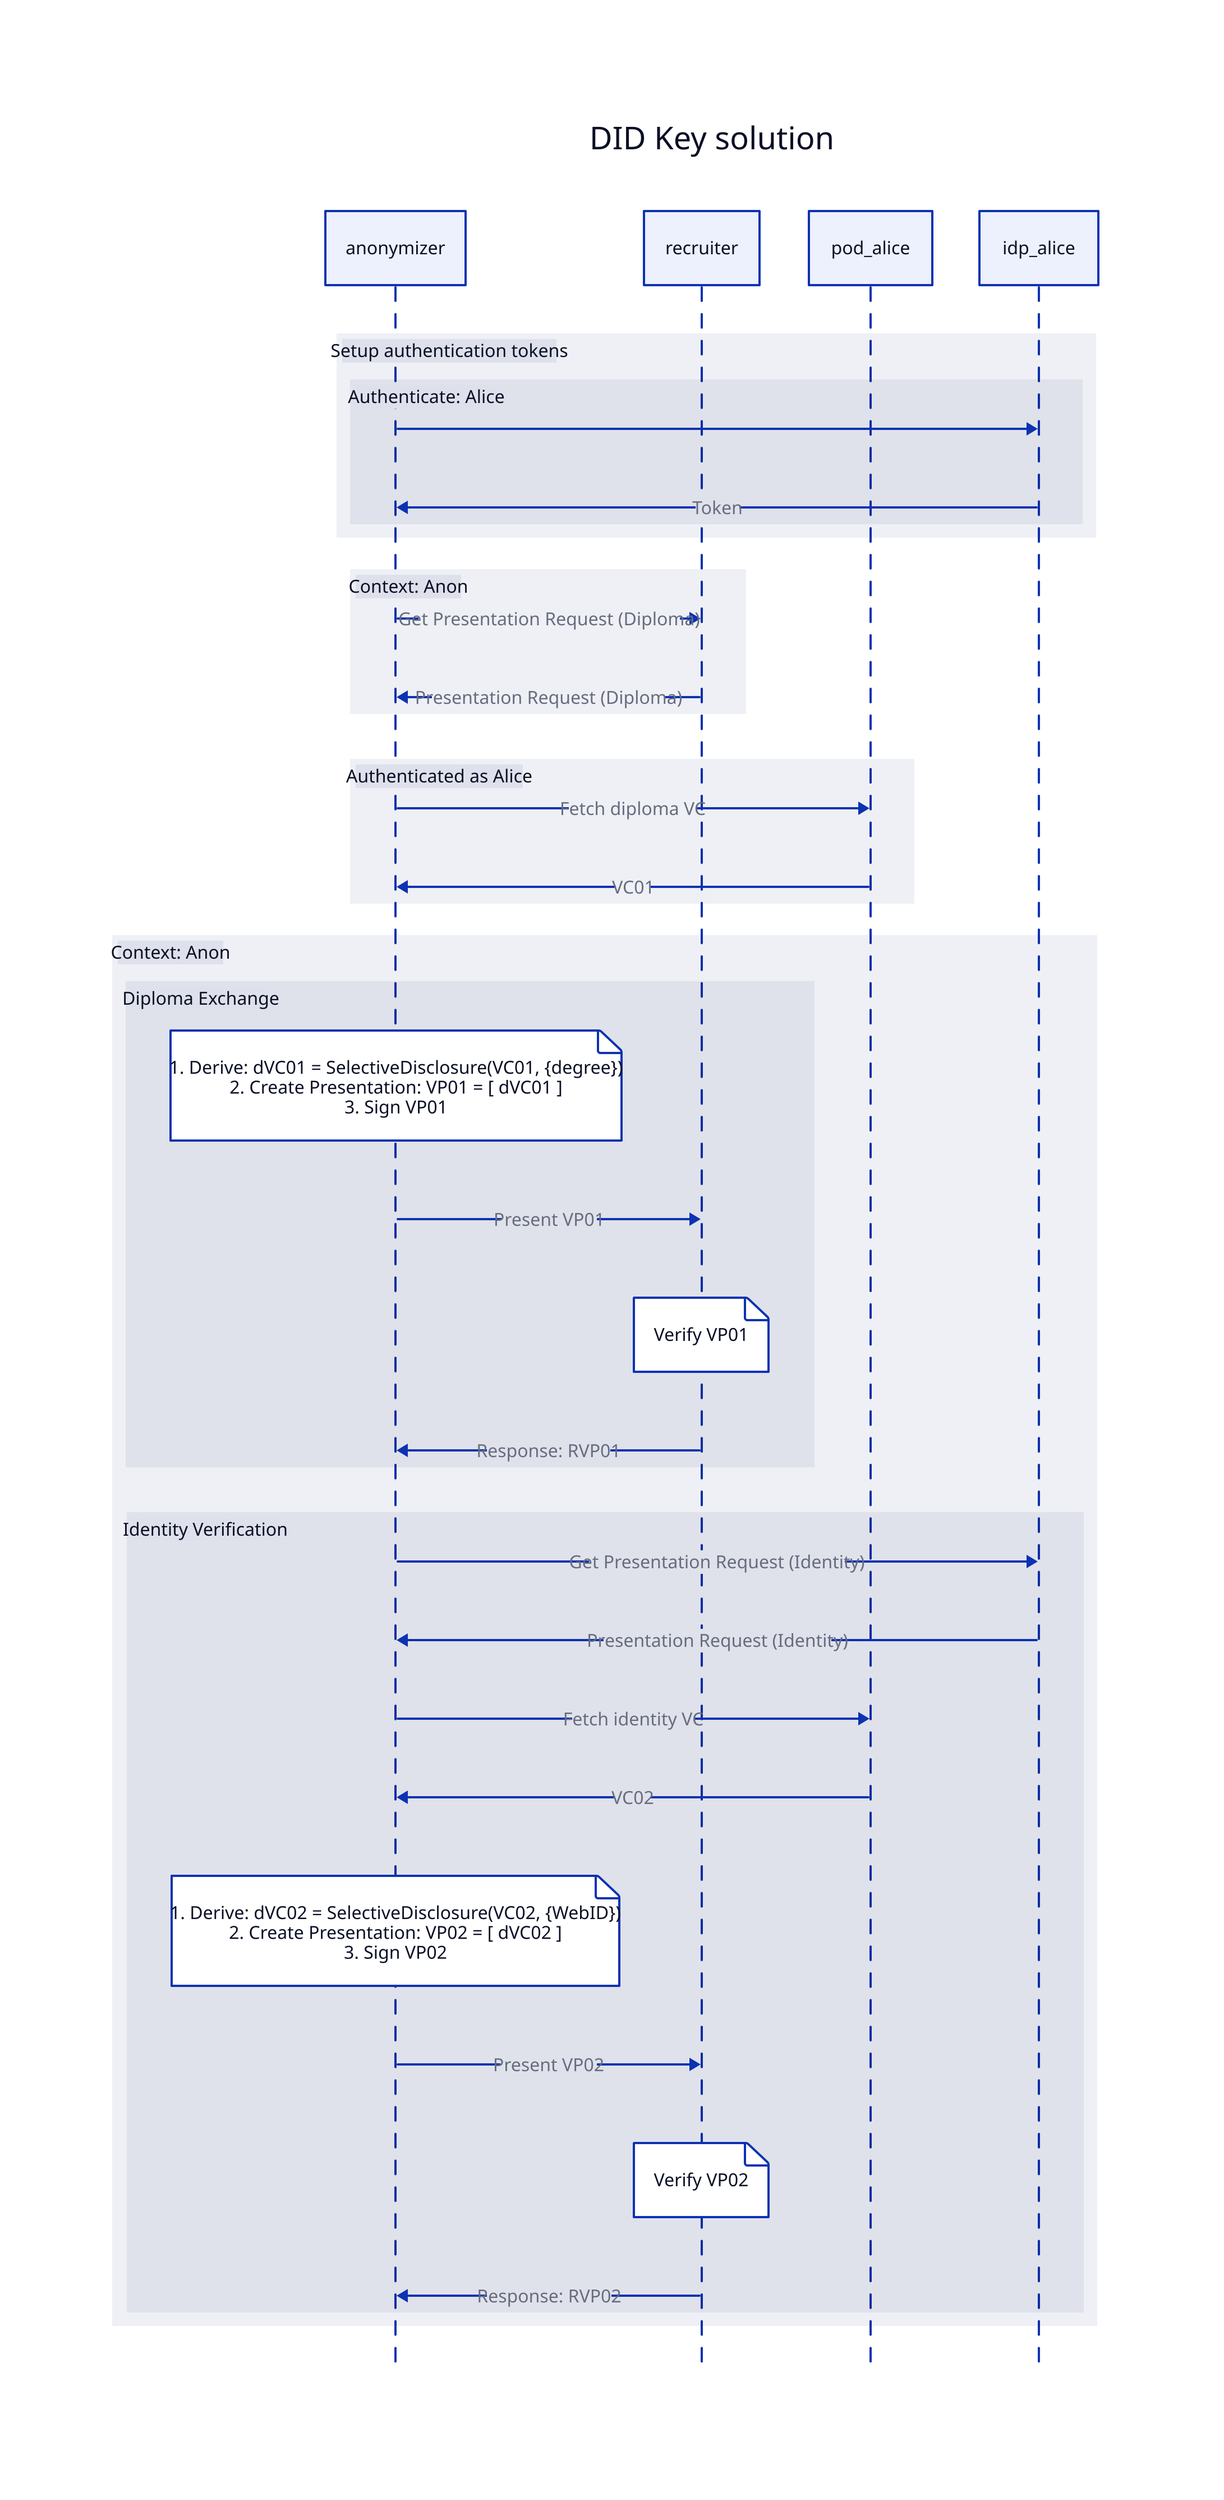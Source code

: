 seq: "DID Key solution" {
  shape: sequence_diagram
  anonymizer
  recruiter
  pod_alice
  idp_alice

  setup_auth_tokens: "Setup authentication tokens" {
    auth_alice: "Authenticate: Alice" {
      anonymizer -> idp_alice
      idp_alice -> anonymizer: Token
    }
  }
  
  ctx_anon: "Context: Anon" {
    anonymizer -> recruiter: "Get Presentation Request (Diploma)"
    recruiter -> anonymizer: "Presentation Request (Diploma)"
  }

  ctx_alice: "Authenticated as Alice" {
    anonymizer -> pod_alice: "Fetch diploma VC"
    pod_alice -> anonymizer: "VC01"
  }

  ctx_anon2: "Context: Anon" {
    diploma_exchange: "Diploma Exchange" {
      anonymizer.|
        1. Derive: dVC01 = SelectiveDisclosure(VC01, {degree})
        2. Create Presentation: VP01 = [ dVC01 ]
        3. Sign VP01
      |
      
      anonymizer -> recruiter: "Present VP01"
      recruiter."Verify VP01"
      recruiter -> anonymizer: "Response: RVP01"
    }

    identity_verification: "Identity Verification" {
      # Presentation Request: Identity
      anonymizer -> idp_alice: "Get Presentation Request (Identity)"
      idp_alice -> anonymizer: "Presentation Request (Identity)"

      # Create VP02
      anonymizer -> pod_alice: "Fetch identity VC"
      pod_alice -> anonymizer: "VC02"
      anonymizer.|
        1. Derive: dVC02 = SelectiveDisclosure(VC02, {WebID})
        2. Create Presentation: VP02 = [ dVC02 ]
        3. Sign VP02
      |

      # Exchange VP02
      anonymizer -> recruiter: "Present VP02"
      recruiter."Verify VP02"
      recruiter -> anonymizer: "Response: RVP02"
    }

  }
    

  

}
